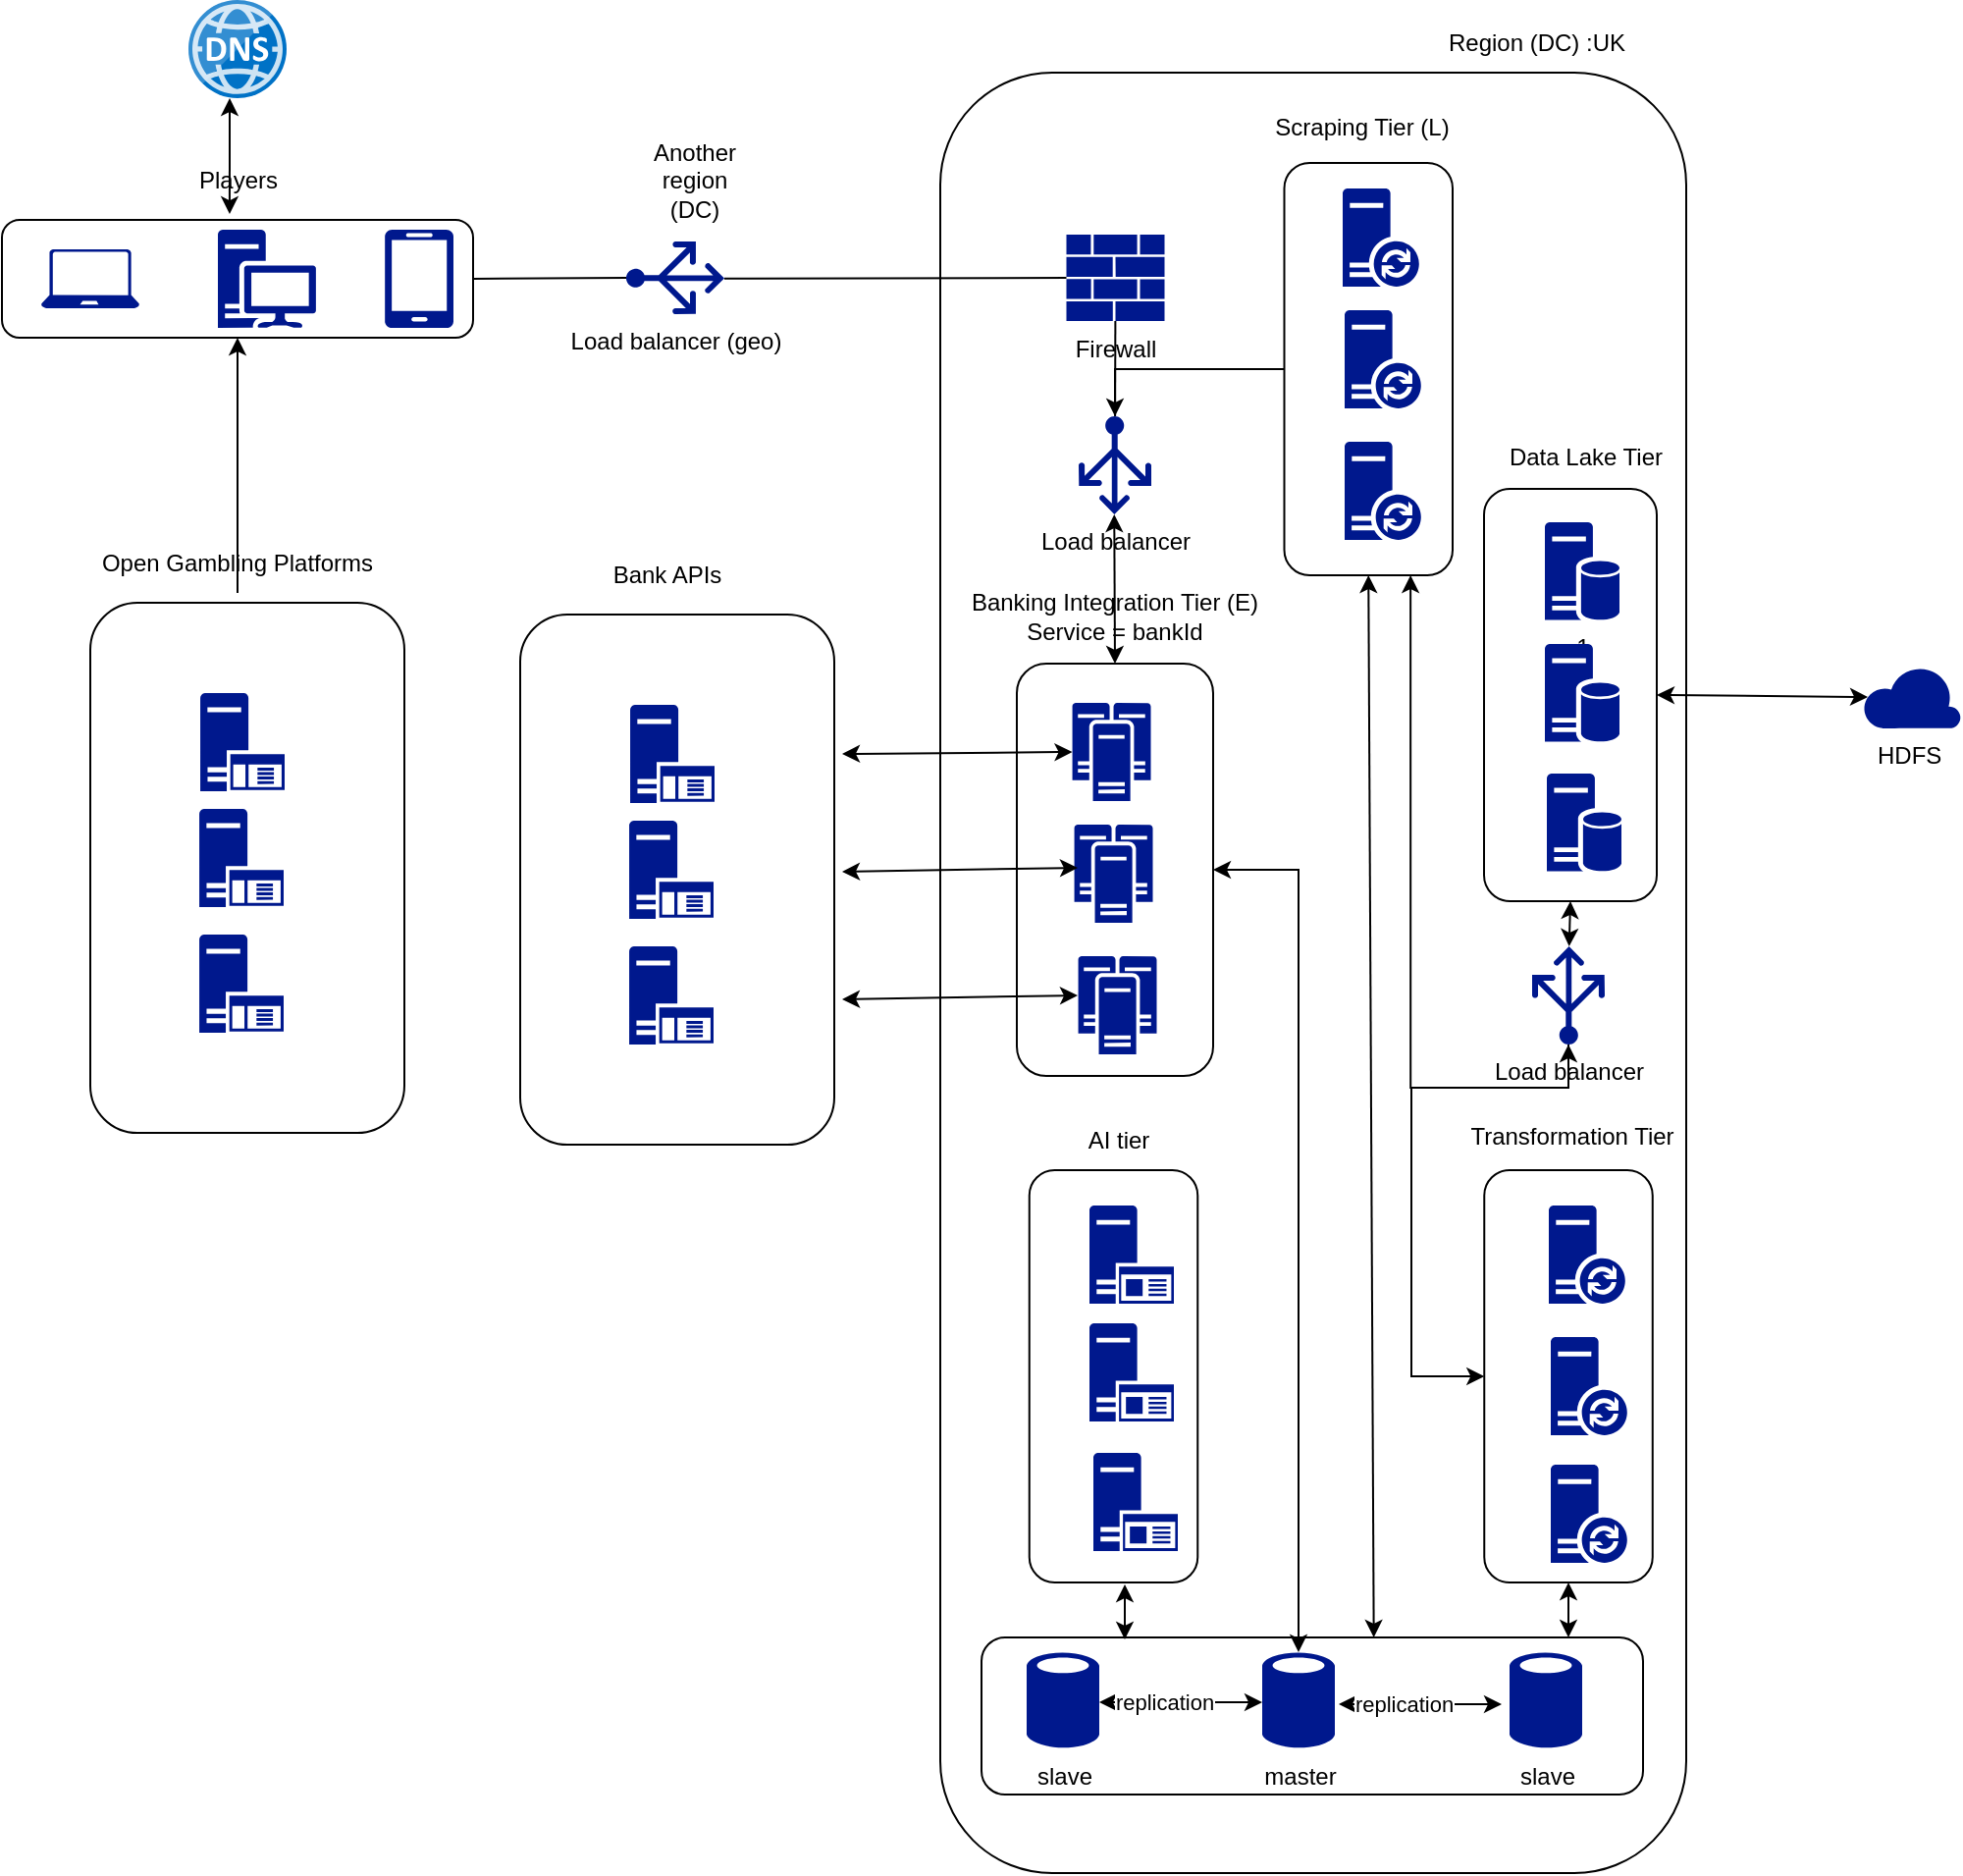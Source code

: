 <mxfile version="24.6.4" type="github">
  <diagram name="Page-1" id="eg-bbg_5IieHK5USMi3r">
    <mxGraphModel dx="1344" dy="779" grid="1" gridSize="10" guides="1" tooltips="1" connect="1" arrows="1" fold="1" page="1" pageScale="1" pageWidth="1100" pageHeight="850" math="0" shadow="0">
      <root>
        <mxCell id="0" />
        <mxCell id="1" parent="0" />
        <mxCell id="L-RoZ5q5uW5B9Pp-oQ9d-12" value="" style="rounded=1;whiteSpace=wrap;html=1;" parent="1" vertex="1">
          <mxGeometry x="530" y="63" width="380" height="917" as="geometry" />
        </mxCell>
        <mxCell id="L-RoZ5q5uW5B9Pp-oQ9d-120" value="" style="rounded=1;whiteSpace=wrap;html=1;" parent="1" vertex="1">
          <mxGeometry x="316" y="339" width="160" height="270" as="geometry" />
        </mxCell>
        <mxCell id="D7g8Gj18OXZDRu-mv0np-2" value="Load balancer (geo)" style="sketch=0;aspect=fixed;pointerEvents=1;shadow=0;dashed=0;html=1;strokeColor=none;labelPosition=center;verticalLabelPosition=bottom;verticalAlign=top;align=center;fillColor=#00188D;shape=mxgraph.azure.load_balancer_generic;direction=north;" vertex="1" parent="1">
          <mxGeometry x="370" y="149" width="50" height="37" as="geometry" />
        </mxCell>
        <mxCell id="D7g8Gj18OXZDRu-mv0np-12" style="edgeStyle=none;rounded=0;orthogonalLoop=1;jettySize=auto;html=1;exitX=1;exitY=0.5;exitDx=0;exitDy=0;entryX=0.5;entryY=0;entryDx=0;entryDy=0;entryPerimeter=0;strokeColor=none;" edge="1" parent="1" target="D7g8Gj18OXZDRu-mv0np-2">
          <mxGeometry relative="1" as="geometry">
            <mxPoint x="205" y="166" as="sourcePoint" />
          </mxGeometry>
        </mxCell>
        <mxCell id="D7g8Gj18OXZDRu-mv0np-13" value="" style="endArrow=none;html=1;rounded=0;exitX=1;exitY=0.5;exitDx=0;exitDy=0;entryX=0.5;entryY=0;entryDx=0;entryDy=0;entryPerimeter=0;" edge="1" parent="1" source="D7g8Gj18OXZDRu-mv0np-49" target="D7g8Gj18OXZDRu-mv0np-2">
          <mxGeometry width="50" height="50" relative="1" as="geometry">
            <mxPoint x="205" y="166" as="sourcePoint" />
            <mxPoint x="570" y="323" as="targetPoint" />
          </mxGeometry>
        </mxCell>
        <mxCell id="D7g8Gj18OXZDRu-mv0np-15" value="Another region (DC)" style="text;html=1;align=center;verticalAlign=middle;whiteSpace=wrap;rounded=0;" vertex="1" parent="1">
          <mxGeometry x="375" y="103" width="60" height="30" as="geometry" />
        </mxCell>
        <mxCell id="D7g8Gj18OXZDRu-mv0np-16" value="Firewall" style="sketch=0;aspect=fixed;pointerEvents=1;shadow=0;dashed=0;html=1;strokeColor=none;labelPosition=center;verticalLabelPosition=bottom;verticalAlign=top;align=center;fillColor=#00188D;shape=mxgraph.mscae.enterprise.firewall" vertex="1" parent="1">
          <mxGeometry x="594.25" y="145.5" width="50" height="44" as="geometry" />
        </mxCell>
        <mxCell id="D7g8Gj18OXZDRu-mv0np-17" value="" style="endArrow=none;html=1;rounded=0;exitX=0.49;exitY=1;exitDx=0;exitDy=0;exitPerimeter=0;entryX=0;entryY=0.5;entryDx=0;entryDy=0;entryPerimeter=0;" edge="1" parent="1" source="D7g8Gj18OXZDRu-mv0np-2" target="D7g8Gj18OXZDRu-mv0np-16">
          <mxGeometry width="50" height="50" relative="1" as="geometry">
            <mxPoint x="520" y="373" as="sourcePoint" />
            <mxPoint x="570" y="323" as="targetPoint" />
          </mxGeometry>
        </mxCell>
        <mxCell id="D7g8Gj18OXZDRu-mv0np-18" value="Region (DC) :UK" style="text;html=1;align=center;verticalAlign=middle;whiteSpace=wrap;rounded=0;" vertex="1" parent="1">
          <mxGeometry x="769" y="33" width="130" height="30" as="geometry" />
        </mxCell>
        <mxCell id="D7g8Gj18OXZDRu-mv0np-20" value="Load balancer" style="sketch=0;aspect=fixed;pointerEvents=1;shadow=0;dashed=0;html=1;strokeColor=none;labelPosition=center;verticalLabelPosition=bottom;verticalAlign=top;align=center;fillColor=#00188D;shape=mxgraph.azure.load_balancer_generic" vertex="1" parent="1">
          <mxGeometry x="600.5" y="238" width="37" height="50" as="geometry" />
        </mxCell>
        <mxCell id="D7g8Gj18OXZDRu-mv0np-22" value="" style="endArrow=none;html=1;rounded=0;" edge="1" parent="1" source="D7g8Gj18OXZDRu-mv0np-20" target="D7g8Gj18OXZDRu-mv0np-16">
          <mxGeometry width="50" height="50" relative="1" as="geometry">
            <mxPoint x="419" y="373" as="sourcePoint" />
            <mxPoint x="469" y="323" as="targetPoint" />
          </mxGeometry>
        </mxCell>
        <mxCell id="D7g8Gj18OXZDRu-mv0np-25" value="" style="sketch=0;aspect=fixed;pointerEvents=1;shadow=0;dashed=0;html=1;strokeColor=none;labelPosition=center;verticalLabelPosition=bottom;verticalAlign=top;align=center;fillColor=#00188D;shape=mxgraph.mscae.enterprise.application_server" vertex="1" parent="1">
          <mxGeometry x="372" y="385" width="43" height="50" as="geometry" />
        </mxCell>
        <mxCell id="D7g8Gj18OXZDRu-mv0np-26" value="" style="sketch=0;aspect=fixed;pointerEvents=1;shadow=0;dashed=0;html=1;strokeColor=none;labelPosition=center;verticalLabelPosition=bottom;verticalAlign=top;align=center;fillColor=#00188D;shape=mxgraph.mscae.enterprise.application_server" vertex="1" parent="1">
          <mxGeometry x="371.5" y="444" width="43" height="50" as="geometry" />
        </mxCell>
        <mxCell id="D7g8Gj18OXZDRu-mv0np-27" value="" style="sketch=0;aspect=fixed;pointerEvents=1;shadow=0;dashed=0;html=1;strokeColor=none;labelPosition=center;verticalLabelPosition=bottom;verticalAlign=top;align=center;fillColor=#00188D;shape=mxgraph.mscae.enterprise.application_server" vertex="1" parent="1">
          <mxGeometry x="371.5" y="508" width="43" height="50" as="geometry" />
        </mxCell>
        <mxCell id="D7g8Gj18OXZDRu-mv0np-29" value="Bank APIs" style="text;html=1;align=center;verticalAlign=middle;whiteSpace=wrap;rounded=0;" vertex="1" parent="1">
          <mxGeometry x="306" y="304" width="170" height="30" as="geometry" />
        </mxCell>
        <mxCell id="D7g8Gj18OXZDRu-mv0np-34" value="" style="rounded=1;whiteSpace=wrap;html=1;" vertex="1" parent="1">
          <mxGeometry x="569" y="364" width="100" height="210" as="geometry" />
        </mxCell>
        <mxCell id="D7g8Gj18OXZDRu-mv0np-38" value="" style="endArrow=classic;html=1;rounded=0;entryX=0.49;entryY=1;entryDx=0;entryDy=0;entryPerimeter=0;exitX=0.5;exitY=0;exitDx=0;exitDy=0;startArrow=classic;startFill=1;endFill=1;" edge="1" parent="1" source="D7g8Gj18OXZDRu-mv0np-34" target="D7g8Gj18OXZDRu-mv0np-20">
          <mxGeometry width="50" height="50" relative="1" as="geometry">
            <mxPoint x="419" y="373" as="sourcePoint" />
            <mxPoint x="469" y="323" as="targetPoint" />
          </mxGeometry>
        </mxCell>
        <mxCell id="D7g8Gj18OXZDRu-mv0np-41" style="edgeStyle=none;rounded=0;orthogonalLoop=1;jettySize=auto;html=1;exitX=0;exitY=0.5;exitDx=0;exitDy=0;exitPerimeter=0;startArrow=classic;startFill=1;" edge="1" parent="1" source="D7g8Gj18OXZDRu-mv0np-43">
          <mxGeometry relative="1" as="geometry">
            <mxPoint x="698.75" y="408.5" as="sourcePoint" />
            <mxPoint x="480" y="410" as="targetPoint" />
          </mxGeometry>
        </mxCell>
        <mxCell id="D7g8Gj18OXZDRu-mv0np-42" value="Banking Integration Tier (E)&lt;br&gt;Service = bankId" style="text;html=1;align=center;verticalAlign=middle;whiteSpace=wrap;rounded=0;" vertex="1" parent="1">
          <mxGeometry x="534.25" y="325" width="170" height="30" as="geometry" />
        </mxCell>
        <mxCell id="D7g8Gj18OXZDRu-mv0np-43" value="" style="sketch=0;aspect=fixed;pointerEvents=1;shadow=0;dashed=0;html=1;strokeColor=none;labelPosition=center;verticalLabelPosition=bottom;verticalAlign=top;align=center;fillColor=#00188D;shape=mxgraph.mscae.enterprise.cluster_server" vertex="1" parent="1">
          <mxGeometry x="597.25" y="384" width="40" height="50" as="geometry" />
        </mxCell>
        <mxCell id="D7g8Gj18OXZDRu-mv0np-44" value="" style="sketch=0;aspect=fixed;pointerEvents=1;shadow=0;dashed=0;html=1;strokeColor=none;labelPosition=center;verticalLabelPosition=bottom;verticalAlign=top;align=center;fillColor=#00188D;shape=mxgraph.mscae.enterprise.cluster_server" vertex="1" parent="1">
          <mxGeometry x="598.25" y="446" width="40" height="50" as="geometry" />
        </mxCell>
        <mxCell id="D7g8Gj18OXZDRu-mv0np-45" value="" style="sketch=0;aspect=fixed;pointerEvents=1;shadow=0;dashed=0;html=1;strokeColor=none;labelPosition=center;verticalLabelPosition=bottom;verticalAlign=top;align=center;fillColor=#00188D;shape=mxgraph.mscae.enterprise.cluster_server" vertex="1" parent="1">
          <mxGeometry x="600.25" y="513" width="40" height="50" as="geometry" />
        </mxCell>
        <mxCell id="D7g8Gj18OXZDRu-mv0np-47" style="edgeStyle=none;rounded=0;orthogonalLoop=1;jettySize=auto;html=1;startArrow=classic;startFill=1;" edge="1" parent="1">
          <mxGeometry relative="1" as="geometry">
            <mxPoint x="600" y="468" as="sourcePoint" />
            <mxPoint x="480" y="470" as="targetPoint" />
          </mxGeometry>
        </mxCell>
        <mxCell id="D7g8Gj18OXZDRu-mv0np-48" style="edgeStyle=none;rounded=0;orthogonalLoop=1;jettySize=auto;html=1;startArrow=classic;startFill=1;" edge="1" parent="1">
          <mxGeometry relative="1" as="geometry">
            <mxPoint x="600" y="533" as="sourcePoint" />
            <mxPoint x="480" y="535" as="targetPoint" />
          </mxGeometry>
        </mxCell>
        <mxCell id="D7g8Gj18OXZDRu-mv0np-49" value="" style="rounded=1;whiteSpace=wrap;html=1;" vertex="1" parent="1">
          <mxGeometry x="52" y="138" width="240" height="60" as="geometry" />
        </mxCell>
        <mxCell id="D7g8Gj18OXZDRu-mv0np-50" value="" style="sketch=0;aspect=fixed;pointerEvents=1;shadow=0;dashed=0;html=1;strokeColor=none;labelPosition=center;verticalLabelPosition=bottom;verticalAlign=top;align=center;fillColor=#00188D;shape=mxgraph.azure.laptop" vertex="1" parent="1">
          <mxGeometry x="72" y="153" width="50" height="30" as="geometry" />
        </mxCell>
        <mxCell id="D7g8Gj18OXZDRu-mv0np-51" value="" style="sketch=0;aspect=fixed;pointerEvents=1;shadow=0;dashed=0;html=1;strokeColor=none;labelPosition=center;verticalLabelPosition=bottom;verticalAlign=top;align=center;fillColor=#00188D;shape=mxgraph.mscae.enterprise.workstation_client" vertex="1" parent="1">
          <mxGeometry x="162" y="143" width="50" height="50" as="geometry" />
        </mxCell>
        <mxCell id="D7g8Gj18OXZDRu-mv0np-52" value="" style="sketch=0;aspect=fixed;pointerEvents=1;shadow=0;dashed=0;html=1;strokeColor=none;labelPosition=center;verticalLabelPosition=bottom;verticalAlign=top;align=center;fillColor=#00188D;shape=mxgraph.azure.mobile" vertex="1" parent="1">
          <mxGeometry x="247" y="143" width="35" height="50" as="geometry" />
        </mxCell>
        <mxCell id="D7g8Gj18OXZDRu-mv0np-53" value="" style="image;sketch=0;aspect=fixed;html=1;points=[];align=center;fontSize=12;image=img/lib/mscae/DNS.svg;" vertex="1" parent="1">
          <mxGeometry x="147" y="26" width="50" height="50" as="geometry" />
        </mxCell>
        <mxCell id="D7g8Gj18OXZDRu-mv0np-55" value="Players" style="text;html=1;align=center;verticalAlign=middle;resizable=0;points=[];autosize=1;strokeColor=none;fillColor=none;" vertex="1" parent="1">
          <mxGeometry x="142" y="103" width="60" height="30" as="geometry" />
        </mxCell>
        <mxCell id="D7g8Gj18OXZDRu-mv0np-60" value="" style="rounded=1;whiteSpace=wrap;html=1;" vertex="1" parent="1">
          <mxGeometry x="551" y="860" width="337" height="80" as="geometry" />
        </mxCell>
        <mxCell id="D7g8Gj18OXZDRu-mv0np-61" value="slave" style="sketch=0;aspect=fixed;pointerEvents=1;shadow=0;dashed=0;html=1;strokeColor=none;labelPosition=center;verticalLabelPosition=bottom;verticalAlign=top;align=center;fillColor=#00188D;shape=mxgraph.mscae.enterprise.database_generic" vertex="1" parent="1">
          <mxGeometry x="574" y="867" width="37" height="50" as="geometry" />
        </mxCell>
        <mxCell id="D7g8Gj18OXZDRu-mv0np-62" value="master" style="sketch=0;aspect=fixed;pointerEvents=1;shadow=0;dashed=0;html=1;strokeColor=none;labelPosition=center;verticalLabelPosition=bottom;verticalAlign=top;align=center;fillColor=#00188D;shape=mxgraph.mscae.enterprise.database_generic" vertex="1" parent="1">
          <mxGeometry x="694" y="867" width="37" height="50" as="geometry" />
        </mxCell>
        <mxCell id="D7g8Gj18OXZDRu-mv0np-63" value="slave" style="sketch=0;aspect=fixed;pointerEvents=1;shadow=0;dashed=0;html=1;strokeColor=none;labelPosition=center;verticalLabelPosition=bottom;verticalAlign=top;align=center;fillColor=#00188D;shape=mxgraph.mscae.enterprise.database_generic" vertex="1" parent="1">
          <mxGeometry x="820" y="867" width="37" height="50" as="geometry" />
        </mxCell>
        <mxCell id="D7g8Gj18OXZDRu-mv0np-64" value="" style="endArrow=classic;startArrow=classic;html=1;rounded=0;exitX=1;exitY=0.5;exitDx=0;exitDy=0;exitPerimeter=0;entryX=0;entryY=0.5;entryDx=0;entryDy=0;entryPerimeter=0;" edge="1" parent="1">
          <mxGeometry width="50" height="50" relative="1" as="geometry">
            <mxPoint x="611" y="893" as="sourcePoint" />
            <mxPoint x="694" y="893" as="targetPoint" />
          </mxGeometry>
        </mxCell>
        <mxCell id="D7g8Gj18OXZDRu-mv0np-65" value="replication" style="edgeLabel;html=1;align=center;verticalAlign=middle;resizable=0;points=[];" vertex="1" connectable="0" parent="D7g8Gj18OXZDRu-mv0np-64">
          <mxGeometry x="-0.206" relative="1" as="geometry">
            <mxPoint as="offset" />
          </mxGeometry>
        </mxCell>
        <mxCell id="D7g8Gj18OXZDRu-mv0np-66" value="" style="endArrow=classic;startArrow=classic;html=1;rounded=0;exitX=1;exitY=0.5;exitDx=0;exitDy=0;exitPerimeter=0;entryX=0;entryY=0.5;entryDx=0;entryDy=0;entryPerimeter=0;" edge="1" parent="1">
          <mxGeometry width="50" height="50" relative="1" as="geometry">
            <mxPoint x="733" y="894" as="sourcePoint" />
            <mxPoint x="816" y="894" as="targetPoint" />
          </mxGeometry>
        </mxCell>
        <mxCell id="D7g8Gj18OXZDRu-mv0np-67" value="replication" style="edgeLabel;html=1;align=center;verticalAlign=middle;resizable=0;points=[];" vertex="1" connectable="0" parent="D7g8Gj18OXZDRu-mv0np-66">
          <mxGeometry x="-0.206" relative="1" as="geometry">
            <mxPoint as="offset" />
          </mxGeometry>
        </mxCell>
        <mxCell id="D7g8Gj18OXZDRu-mv0np-68" style="edgeStyle=orthogonalEdgeStyle;rounded=0;orthogonalLoop=1;jettySize=auto;html=1;exitX=1;exitY=0.5;exitDx=0;exitDy=0;entryX=0.5;entryY=0.01;entryDx=0;entryDy=0;entryPerimeter=0;startArrow=classic;startFill=1;" edge="1" parent="1" source="D7g8Gj18OXZDRu-mv0np-34" target="D7g8Gj18OXZDRu-mv0np-62">
          <mxGeometry relative="1" as="geometry" />
        </mxCell>
        <mxCell id="D7g8Gj18OXZDRu-mv0np-82" style="edgeStyle=none;rounded=0;orthogonalLoop=1;jettySize=auto;html=1;exitX=0.5;exitY=1;exitDx=0;exitDy=0;entryX=0.593;entryY=0;entryDx=0;entryDy=0;entryPerimeter=0;startArrow=classic;startFill=1;" edge="1" parent="1" source="D7g8Gj18OXZDRu-mv0np-71" target="D7g8Gj18OXZDRu-mv0np-60">
          <mxGeometry relative="1" as="geometry">
            <mxPoint x="750.125" y="351" as="sourcePoint" />
            <mxPoint x="750" y="670" as="targetPoint" />
          </mxGeometry>
        </mxCell>
        <mxCell id="D7g8Gj18OXZDRu-mv0np-71" value="" style="rounded=1;whiteSpace=wrap;html=1;" vertex="1" parent="1">
          <mxGeometry x="705.25" y="109" width="85.75" height="210" as="geometry" />
        </mxCell>
        <mxCell id="D7g8Gj18OXZDRu-mv0np-72" value="Scraping Tier (L)" style="text;html=1;align=center;verticalAlign=middle;whiteSpace=wrap;rounded=0;" vertex="1" parent="1">
          <mxGeometry x="660.25" y="76" width="170" height="30" as="geometry" />
        </mxCell>
        <mxCell id="D7g8Gj18OXZDRu-mv0np-73" value="" style="sketch=0;aspect=fixed;pointerEvents=1;shadow=0;dashed=0;html=1;strokeColor=none;labelPosition=center;verticalLabelPosition=bottom;verticalAlign=top;align=center;fillColor=#00188D;shape=mxgraph.mscae.enterprise.database_synchronization" vertex="1" parent="1">
          <mxGeometry x="735" y="122" width="39" height="50" as="geometry" />
        </mxCell>
        <mxCell id="D7g8Gj18OXZDRu-mv0np-74" value="" style="sketch=0;aspect=fixed;pointerEvents=1;shadow=0;dashed=0;html=1;strokeColor=none;labelPosition=center;verticalLabelPosition=bottom;verticalAlign=top;align=center;fillColor=#00188D;shape=mxgraph.mscae.enterprise.database_synchronization" vertex="1" parent="1">
          <mxGeometry x="736" y="184" width="39" height="50" as="geometry" />
        </mxCell>
        <mxCell id="D7g8Gj18OXZDRu-mv0np-75" value="" style="sketch=0;aspect=fixed;pointerEvents=1;shadow=0;dashed=0;html=1;strokeColor=none;labelPosition=center;verticalLabelPosition=bottom;verticalAlign=top;align=center;fillColor=#00188D;shape=mxgraph.mscae.enterprise.database_synchronization" vertex="1" parent="1">
          <mxGeometry x="736" y="251" width="39" height="50" as="geometry" />
        </mxCell>
        <mxCell id="D7g8Gj18OXZDRu-mv0np-76" style="edgeStyle=orthogonalEdgeStyle;rounded=0;orthogonalLoop=1;jettySize=auto;html=1;exitX=0;exitY=0.5;exitDx=0;exitDy=0;entryX=0.5;entryY=0;entryDx=0;entryDy=0;entryPerimeter=0;" edge="1" parent="1" source="D7g8Gj18OXZDRu-mv0np-71" target="D7g8Gj18OXZDRu-mv0np-20">
          <mxGeometry relative="1" as="geometry" />
        </mxCell>
        <mxCell id="D7g8Gj18OXZDRu-mv0np-106" style="edgeStyle=orthogonalEdgeStyle;rounded=0;orthogonalLoop=1;jettySize=auto;html=1;exitX=0.5;exitY=0;exitDx=0;exitDy=0;exitPerimeter=0;entryX=0.75;entryY=1;entryDx=0;entryDy=0;" edge="1" parent="1" source="D7g8Gj18OXZDRu-mv0np-83" target="D7g8Gj18OXZDRu-mv0np-71">
          <mxGeometry relative="1" as="geometry">
            <Array as="points">
              <mxPoint x="850" y="580" />
              <mxPoint x="770" y="580" />
            </Array>
          </mxGeometry>
        </mxCell>
        <mxCell id="D7g8Gj18OXZDRu-mv0np-83" value="Load balancer" style="sketch=0;aspect=fixed;pointerEvents=1;shadow=0;dashed=0;html=1;strokeColor=none;labelPosition=center;verticalLabelPosition=bottom;verticalAlign=top;align=center;fillColor=#00188D;shape=mxgraph.azure.load_balancer_generic;direction=west;" vertex="1" parent="1">
          <mxGeometry x="831.5" y="508" width="37" height="50" as="geometry" />
        </mxCell>
        <mxCell id="D7g8Gj18OXZDRu-mv0np-84" value="" style="rounded=1;whiteSpace=wrap;html=1;" vertex="1" parent="1">
          <mxGeometry x="807" y="275" width="88" height="210" as="geometry" />
        </mxCell>
        <mxCell id="D7g8Gj18OXZDRu-mv0np-87" value="Data Lake Tier" style="text;html=1;align=center;verticalAlign=middle;whiteSpace=wrap;rounded=0;" vertex="1" parent="1">
          <mxGeometry x="774" y="244" width="170" height="30" as="geometry" />
        </mxCell>
        <mxCell id="D7g8Gj18OXZDRu-mv0np-89" value="1" style="sketch=0;aspect=fixed;pointerEvents=1;shadow=0;dashed=0;html=1;strokeColor=none;labelPosition=center;verticalLabelPosition=bottom;verticalAlign=top;align=center;fillColor=#00188D;shape=mxgraph.mscae.enterprise.database_server" vertex="1" parent="1">
          <mxGeometry x="838" y="292" width="38" height="50" as="geometry" />
        </mxCell>
        <mxCell id="D7g8Gj18OXZDRu-mv0np-90" value="" style="sketch=0;aspect=fixed;pointerEvents=1;shadow=0;dashed=0;html=1;strokeColor=none;labelPosition=center;verticalLabelPosition=bottom;verticalAlign=top;align=center;fillColor=#00188D;shape=mxgraph.mscae.enterprise.database_server" vertex="1" parent="1">
          <mxGeometry x="838" y="354" width="38" height="50" as="geometry" />
        </mxCell>
        <mxCell id="D7g8Gj18OXZDRu-mv0np-91" value="" style="sketch=0;aspect=fixed;pointerEvents=1;shadow=0;dashed=0;html=1;strokeColor=none;labelPosition=center;verticalLabelPosition=bottom;verticalAlign=top;align=center;fillColor=#00188D;shape=mxgraph.mscae.enterprise.database_server" vertex="1" parent="1">
          <mxGeometry x="839" y="420" width="38" height="50" as="geometry" />
        </mxCell>
        <mxCell id="D7g8Gj18OXZDRu-mv0np-95" style="edgeStyle=none;rounded=0;orthogonalLoop=1;jettySize=auto;html=1;entryX=1;entryY=0.5;entryDx=0;entryDy=0;exitX=0.05;exitY=0.5;exitDx=0;exitDy=0;exitPerimeter=0;startArrow=classic;startFill=1;" edge="1" parent="1" source="D7g8Gj18OXZDRu-mv0np-92" target="D7g8Gj18OXZDRu-mv0np-84">
          <mxGeometry relative="1" as="geometry" />
        </mxCell>
        <mxCell id="D7g8Gj18OXZDRu-mv0np-92" value="HDFS&amp;nbsp;" style="sketch=0;aspect=fixed;pointerEvents=1;shadow=0;dashed=0;html=1;strokeColor=none;labelPosition=center;verticalLabelPosition=bottom;verticalAlign=top;align=center;fillColor=#00188D;shape=mxgraph.azure.cloud" vertex="1" parent="1">
          <mxGeometry x="1000" y="365" width="50" height="32" as="geometry" />
        </mxCell>
        <mxCell id="D7g8Gj18OXZDRu-mv0np-97" value="" style="rounded=1;whiteSpace=wrap;html=1;" vertex="1" parent="1">
          <mxGeometry x="807.13" y="622" width="85.75" height="210" as="geometry" />
        </mxCell>
        <mxCell id="D7g8Gj18OXZDRu-mv0np-98" value="Transformation Tier" style="text;html=1;align=center;verticalAlign=middle;whiteSpace=wrap;rounded=0;" vertex="1" parent="1">
          <mxGeometry x="766.51" y="590" width="170" height="30" as="geometry" />
        </mxCell>
        <mxCell id="D7g8Gj18OXZDRu-mv0np-99" value="" style="endArrow=classic;startArrow=classic;html=1;rounded=0;entryX=0.42;entryY=1;entryDx=0;entryDy=0;entryPerimeter=0;exitX=0.433;exitY=1.067;exitDx=0;exitDy=0;exitPerimeter=0;" edge="1" parent="1" source="D7g8Gj18OXZDRu-mv0np-55" target="D7g8Gj18OXZDRu-mv0np-53">
          <mxGeometry width="50" height="50" relative="1" as="geometry">
            <mxPoint x="550" y="420" as="sourcePoint" />
            <mxPoint x="600" y="370" as="targetPoint" />
          </mxGeometry>
        </mxCell>
        <mxCell id="D7g8Gj18OXZDRu-mv0np-100" value="" style="rounded=1;whiteSpace=wrap;html=1;" vertex="1" parent="1">
          <mxGeometry x="575.38" y="622" width="85.75" height="210" as="geometry" />
        </mxCell>
        <mxCell id="D7g8Gj18OXZDRu-mv0np-101" value="" style="sketch=0;aspect=fixed;pointerEvents=1;shadow=0;dashed=0;html=1;strokeColor=none;labelPosition=center;verticalLabelPosition=bottom;verticalAlign=top;align=center;fillColor=#00188D;shape=mxgraph.mscae.enterprise.database_synchronization" vertex="1" parent="1">
          <mxGeometry x="840" y="640" width="39" height="50" as="geometry" />
        </mxCell>
        <mxCell id="D7g8Gj18OXZDRu-mv0np-103" value="" style="sketch=0;aspect=fixed;pointerEvents=1;shadow=0;dashed=0;html=1;strokeColor=none;labelPosition=center;verticalLabelPosition=bottom;verticalAlign=top;align=center;fillColor=#00188D;shape=mxgraph.mscae.enterprise.database_synchronization" vertex="1" parent="1">
          <mxGeometry x="841" y="707" width="39" height="50" as="geometry" />
        </mxCell>
        <mxCell id="D7g8Gj18OXZDRu-mv0np-104" value="" style="sketch=0;aspect=fixed;pointerEvents=1;shadow=0;dashed=0;html=1;strokeColor=none;labelPosition=center;verticalLabelPosition=bottom;verticalAlign=top;align=center;fillColor=#00188D;shape=mxgraph.mscae.enterprise.database_synchronization" vertex="1" parent="1">
          <mxGeometry x="841" y="772" width="39" height="50" as="geometry" />
        </mxCell>
        <mxCell id="D7g8Gj18OXZDRu-mv0np-107" value="" style="rounded=1;whiteSpace=wrap;html=1;" vertex="1" parent="1">
          <mxGeometry x="97" y="333" width="160" height="270" as="geometry" />
        </mxCell>
        <mxCell id="D7g8Gj18OXZDRu-mv0np-108" value="" style="sketch=0;aspect=fixed;pointerEvents=1;shadow=0;dashed=0;html=1;strokeColor=none;labelPosition=center;verticalLabelPosition=bottom;verticalAlign=top;align=center;fillColor=#00188D;shape=mxgraph.mscae.enterprise.application_server" vertex="1" parent="1">
          <mxGeometry x="153" y="379" width="43" height="50" as="geometry" />
        </mxCell>
        <mxCell id="D7g8Gj18OXZDRu-mv0np-109" value="" style="sketch=0;aspect=fixed;pointerEvents=1;shadow=0;dashed=0;html=1;strokeColor=none;labelPosition=center;verticalLabelPosition=bottom;verticalAlign=top;align=center;fillColor=#00188D;shape=mxgraph.mscae.enterprise.application_server" vertex="1" parent="1">
          <mxGeometry x="152.5" y="438" width="43" height="50" as="geometry" />
        </mxCell>
        <mxCell id="D7g8Gj18OXZDRu-mv0np-110" value="" style="sketch=0;aspect=fixed;pointerEvents=1;shadow=0;dashed=0;html=1;strokeColor=none;labelPosition=center;verticalLabelPosition=bottom;verticalAlign=top;align=center;fillColor=#00188D;shape=mxgraph.mscae.enterprise.application_server" vertex="1" parent="1">
          <mxGeometry x="152.5" y="502" width="43" height="50" as="geometry" />
        </mxCell>
        <mxCell id="D7g8Gj18OXZDRu-mv0np-112" style="edgeStyle=none;rounded=0;orthogonalLoop=1;jettySize=auto;html=1;exitX=0.5;exitY=1;exitDx=0;exitDy=0;entryX=0.5;entryY=1;entryDx=0;entryDy=0;" edge="1" parent="1" source="D7g8Gj18OXZDRu-mv0np-111" target="D7g8Gj18OXZDRu-mv0np-49">
          <mxGeometry relative="1" as="geometry" />
        </mxCell>
        <mxCell id="D7g8Gj18OXZDRu-mv0np-111" value="Open Gambling Platforms" style="text;html=1;align=center;verticalAlign=middle;whiteSpace=wrap;rounded=0;" vertex="1" parent="1">
          <mxGeometry x="87" y="298" width="170" height="30" as="geometry" />
        </mxCell>
        <mxCell id="D7g8Gj18OXZDRu-mv0np-113" style="edgeStyle=orthogonalEdgeStyle;rounded=0;orthogonalLoop=1;jettySize=auto;html=1;exitX=0;exitY=0.5;exitDx=0;exitDy=0;entryX=0.5;entryY=0;entryDx=0;entryDy=0;entryPerimeter=0;startArrow=classic;startFill=1;" edge="1" parent="1" source="D7g8Gj18OXZDRu-mv0np-97" target="D7g8Gj18OXZDRu-mv0np-83">
          <mxGeometry relative="1" as="geometry">
            <Array as="points">
              <mxPoint x="770" y="727" />
              <mxPoint x="770" y="580" />
              <mxPoint x="850" y="580" />
            </Array>
          </mxGeometry>
        </mxCell>
        <mxCell id="D7g8Gj18OXZDRu-mv0np-114" value="" style="endArrow=classic;startArrow=classic;html=1;rounded=0;entryX=0.49;entryY=1;entryDx=0;entryDy=0;entryPerimeter=0;exitX=0.5;exitY=1;exitDx=0;exitDy=0;" edge="1" parent="1" source="D7g8Gj18OXZDRu-mv0np-84" target="D7g8Gj18OXZDRu-mv0np-83">
          <mxGeometry width="50" height="50" relative="1" as="geometry">
            <mxPoint x="680" y="650" as="sourcePoint" />
            <mxPoint x="730" y="600" as="targetPoint" />
          </mxGeometry>
        </mxCell>
        <mxCell id="D7g8Gj18OXZDRu-mv0np-116" value="" style="sketch=0;aspect=fixed;pointerEvents=1;shadow=0;dashed=0;html=1;strokeColor=none;labelPosition=center;verticalLabelPosition=bottom;verticalAlign=top;align=center;fillColor=#00188D;shape=mxgraph.mscae.enterprise.application_server2" vertex="1" parent="1">
          <mxGeometry x="606" y="640" width="43" height="50" as="geometry" />
        </mxCell>
        <mxCell id="D7g8Gj18OXZDRu-mv0np-117" value="" style="sketch=0;aspect=fixed;pointerEvents=1;shadow=0;dashed=0;html=1;strokeColor=none;labelPosition=center;verticalLabelPosition=bottom;verticalAlign=top;align=center;fillColor=#00188D;shape=mxgraph.mscae.enterprise.application_server2" vertex="1" parent="1">
          <mxGeometry x="606" y="700" width="43" height="50" as="geometry" />
        </mxCell>
        <mxCell id="D7g8Gj18OXZDRu-mv0np-118" value="" style="sketch=0;aspect=fixed;pointerEvents=1;shadow=0;dashed=0;html=1;strokeColor=none;labelPosition=center;verticalLabelPosition=bottom;verticalAlign=top;align=center;fillColor=#00188D;shape=mxgraph.mscae.enterprise.application_server2" vertex="1" parent="1">
          <mxGeometry x="608" y="766" width="43" height="50" as="geometry" />
        </mxCell>
        <mxCell id="D7g8Gj18OXZDRu-mv0np-119" value="AI tier" style="text;html=1;align=center;verticalAlign=middle;whiteSpace=wrap;rounded=0;" vertex="1" parent="1">
          <mxGeometry x="535.51" y="592" width="170" height="30" as="geometry" />
        </mxCell>
        <mxCell id="D7g8Gj18OXZDRu-mv0np-120" value="" style="endArrow=classic;html=1;rounded=0;entryX=0.5;entryY=1;entryDx=0;entryDy=0;startArrow=classic;startFill=1;endFill=1;" edge="1" parent="1" target="D7g8Gj18OXZDRu-mv0np-97">
          <mxGeometry width="50" height="50" relative="1" as="geometry">
            <mxPoint x="850" y="860" as="sourcePoint" />
            <mxPoint x="750" y="660" as="targetPoint" />
          </mxGeometry>
        </mxCell>
        <mxCell id="D7g8Gj18OXZDRu-mv0np-121" value="" style="endArrow=classic;html=1;rounded=0;entryX=0.5;entryY=1;entryDx=0;entryDy=0;startArrow=classic;startFill=1;endFill=1;" edge="1" parent="1">
          <mxGeometry width="50" height="50" relative="1" as="geometry">
            <mxPoint x="624" y="861" as="sourcePoint" />
            <mxPoint x="624" y="833" as="targetPoint" />
          </mxGeometry>
        </mxCell>
      </root>
    </mxGraphModel>
  </diagram>
</mxfile>
